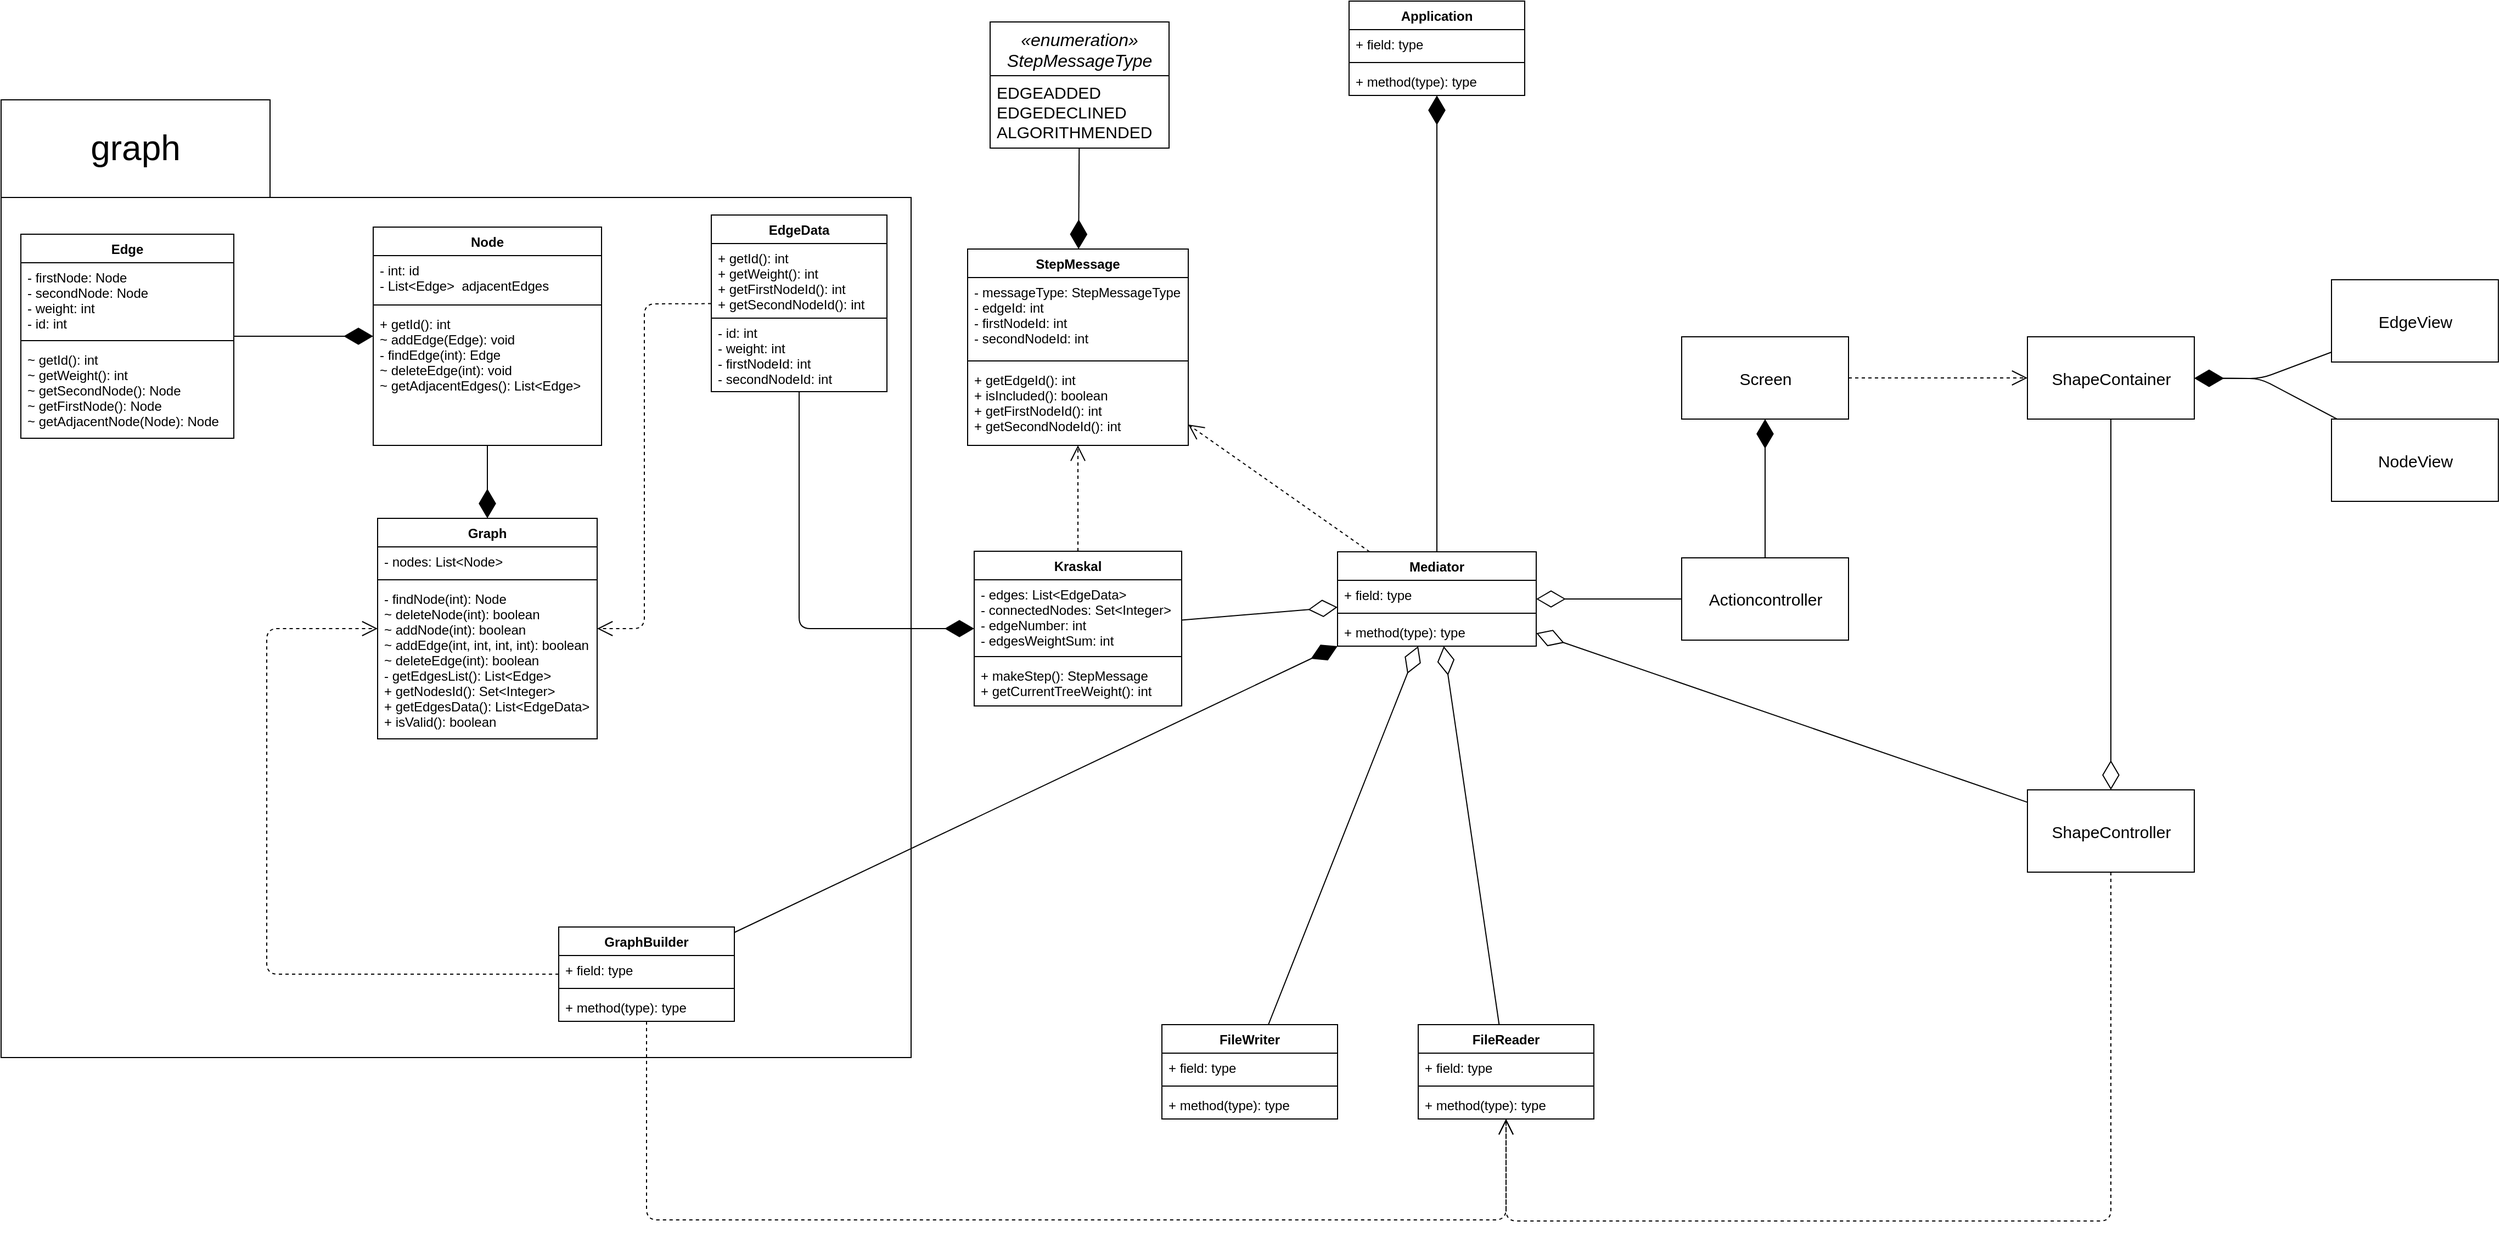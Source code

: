 <mxfile>
    <diagram id="Gndt4bWzFEOanfgfqyMN" name="Страница 1">
        <mxGraphModel dx="2503" dy="1428" grid="0" gridSize="10" guides="1" tooltips="1" connect="1" arrows="1" fold="1" page="1" pageScale="1" pageWidth="5000" pageHeight="5000" math="0" shadow="0">
            <root>
                <mxCell id="0"/>
                <mxCell id="1" parent="0"/>
                <mxCell id="73" value="package" style="shape=folder;fontStyle=1;spacingTop=10;tabWidth=245;tabHeight=89;tabPosition=left;html=1;textOpacity=0;movable=0;resizable=0;rotatable=0;deletable=0;editable=0;connectable=0;" vertex="1" parent="1">
                    <mxGeometry x="586" y="686" width="829" height="873" as="geometry"/>
                </mxCell>
                <mxCell id="2" value="Node" style="swimlane;fontStyle=1;align=center;verticalAlign=top;childLayout=stackLayout;horizontal=1;startSize=26;horizontalStack=0;resizeParent=1;resizeParentMax=0;resizeLast=0;collapsible=1;marginBottom=0;movable=0;resizable=0;rotatable=0;deletable=0;editable=0;connectable=0;" parent="1" vertex="1">
                    <mxGeometry x="925" y="802" width="208" height="199" as="geometry"/>
                </mxCell>
                <mxCell id="3" value="- int: id&#10;- List&lt;Edge&gt;  adjacentEdges" style="text;strokeColor=none;fillColor=none;align=left;verticalAlign=top;spacingLeft=4;spacingRight=4;overflow=hidden;rotatable=0;points=[[0,0.5],[1,0.5]];portConstraint=eastwest;movable=0;resizable=0;deletable=0;editable=0;connectable=0;" parent="2" vertex="1">
                    <mxGeometry y="26" width="208" height="41" as="geometry"/>
                </mxCell>
                <mxCell id="4" value="" style="line;strokeWidth=1;fillColor=none;align=left;verticalAlign=middle;spacingTop=-1;spacingLeft=3;spacingRight=3;rotatable=0;labelPosition=right;points=[];portConstraint=eastwest;strokeColor=inherit;movable=0;resizable=0;deletable=0;editable=0;connectable=0;" parent="2" vertex="1">
                    <mxGeometry y="67" width="208" height="8" as="geometry"/>
                </mxCell>
                <mxCell id="5" value="+ getId(): int&#10;~ addEdge(Edge): void&#10;- findEdge(int): Edge&#10;~ deleteEdge(int): void&#10;~ getAdjacentEdges(): List&lt;Edge&gt;&#10;" style="text;strokeColor=none;fillColor=none;align=left;verticalAlign=top;spacingLeft=4;spacingRight=4;overflow=hidden;rotatable=0;points=[[0,0.5],[1,0.5]];portConstraint=eastwest;movable=0;resizable=0;deletable=0;editable=0;connectable=0;" parent="2" vertex="1">
                    <mxGeometry y="75" width="208" height="124" as="geometry"/>
                </mxCell>
                <mxCell id="6" value="Graph" style="swimlane;fontStyle=1;align=center;verticalAlign=top;childLayout=stackLayout;horizontal=1;startSize=26;horizontalStack=0;resizeParent=1;resizeParentMax=0;resizeLast=0;collapsible=1;marginBottom=0;movable=0;resizable=0;rotatable=0;deletable=0;editable=0;connectable=0;" parent="1" vertex="1">
                    <mxGeometry x="929" y="1067.5" width="200" height="201" as="geometry"/>
                </mxCell>
                <mxCell id="7" value="- nodes: List&lt;Node&gt;" style="text;strokeColor=none;fillColor=none;align=left;verticalAlign=top;spacingLeft=4;spacingRight=4;overflow=hidden;rotatable=0;points=[[0,0.5],[1,0.5]];portConstraint=eastwest;movable=0;resizable=0;deletable=0;editable=0;connectable=0;" parent="6" vertex="1">
                    <mxGeometry y="26" width="200" height="26" as="geometry"/>
                </mxCell>
                <mxCell id="8" value="" style="line;strokeWidth=1;fillColor=none;align=left;verticalAlign=middle;spacingTop=-1;spacingLeft=3;spacingRight=3;rotatable=0;labelPosition=right;points=[];portConstraint=eastwest;strokeColor=inherit;movable=0;resizable=0;deletable=0;editable=0;connectable=0;" parent="6" vertex="1">
                    <mxGeometry y="52" width="200" height="8" as="geometry"/>
                </mxCell>
                <mxCell id="9" value="- findNode(int): Node&#10;~ deleteNode(int): boolean&#10;~ addNode(int): boolean&#10;~ addEdge(int, int, int, int): boolean&#10;~ deleteEdge(int): boolean&#10;- getEdgesList(): List&lt;Edge&gt;&#10;+ getNodesId(): Set&lt;Integer&gt;&#10;+ getEdgesData(): List&lt;EdgeData&gt;&#10;+ isValid(): boolean" style="text;strokeColor=none;fillColor=none;align=left;verticalAlign=top;spacingLeft=4;spacingRight=4;overflow=hidden;rotatable=0;points=[[0,0.5],[1,0.5]];portConstraint=eastwest;movable=0;resizable=0;deletable=0;editable=0;connectable=0;" parent="6" vertex="1">
                    <mxGeometry y="60" width="200" height="141" as="geometry"/>
                </mxCell>
                <mxCell id="10" value="GraphBuilder" style="swimlane;fontStyle=1;align=center;verticalAlign=top;childLayout=stackLayout;horizontal=1;startSize=26;horizontalStack=0;resizeParent=1;resizeParentMax=0;resizeLast=0;collapsible=1;marginBottom=0;" parent="1" vertex="1">
                    <mxGeometry x="1094" y="1440" width="160" height="86" as="geometry"/>
                </mxCell>
                <mxCell id="11" value="+ field: type" style="text;strokeColor=none;fillColor=none;align=left;verticalAlign=top;spacingLeft=4;spacingRight=4;overflow=hidden;rotatable=0;points=[[0,0.5],[1,0.5]];portConstraint=eastwest;" parent="10" vertex="1">
                    <mxGeometry y="26" width="160" height="26" as="geometry"/>
                </mxCell>
                <mxCell id="12" value="" style="line;strokeWidth=1;fillColor=none;align=left;verticalAlign=middle;spacingTop=-1;spacingLeft=3;spacingRight=3;rotatable=0;labelPosition=right;points=[];portConstraint=eastwest;strokeColor=inherit;" parent="10" vertex="1">
                    <mxGeometry y="52" width="160" height="8" as="geometry"/>
                </mxCell>
                <mxCell id="13" value="+ method(type): type" style="text;strokeColor=none;fillColor=none;align=left;verticalAlign=top;spacingLeft=4;spacingRight=4;overflow=hidden;rotatable=0;points=[[0,0.5],[1,0.5]];portConstraint=eastwest;" parent="10" vertex="1">
                    <mxGeometry y="60" width="160" height="26" as="geometry"/>
                </mxCell>
                <mxCell id="18" value="" style="endArrow=diamondThin;endFill=1;endSize=24;html=1;movable=0;resizable=0;rotatable=0;deletable=0;editable=0;connectable=0;" parent="1" source="2" target="6" edge="1">
                    <mxGeometry width="160" relative="1" as="geometry">
                        <mxPoint x="932" y="895" as="sourcePoint"/>
                        <mxPoint x="1104" y="601" as="targetPoint"/>
                    </mxGeometry>
                </mxCell>
                <mxCell id="19" value="FileReader&#10;" style="swimlane;fontStyle=1;align=center;verticalAlign=top;childLayout=stackLayout;horizontal=1;startSize=26;horizontalStack=0;resizeParent=1;resizeParentMax=0;resizeLast=0;collapsible=1;marginBottom=0;" parent="1" vertex="1">
                    <mxGeometry x="1877" y="1529" width="160" height="86" as="geometry"/>
                </mxCell>
                <mxCell id="20" value="+ field: type" style="text;strokeColor=none;fillColor=none;align=left;verticalAlign=top;spacingLeft=4;spacingRight=4;overflow=hidden;rotatable=0;points=[[0,0.5],[1,0.5]];portConstraint=eastwest;" parent="19" vertex="1">
                    <mxGeometry y="26" width="160" height="26" as="geometry"/>
                </mxCell>
                <mxCell id="21" value="" style="line;strokeWidth=1;fillColor=none;align=left;verticalAlign=middle;spacingTop=-1;spacingLeft=3;spacingRight=3;rotatable=0;labelPosition=right;points=[];portConstraint=eastwest;strokeColor=inherit;" parent="19" vertex="1">
                    <mxGeometry y="52" width="160" height="8" as="geometry"/>
                </mxCell>
                <mxCell id="22" value="+ method(type): type" style="text;strokeColor=none;fillColor=none;align=left;verticalAlign=top;spacingLeft=4;spacingRight=4;overflow=hidden;rotatable=0;points=[[0,0.5],[1,0.5]];portConstraint=eastwest;" parent="19" vertex="1">
                    <mxGeometry y="60" width="160" height="26" as="geometry"/>
                </mxCell>
                <mxCell id="23" value="Use" style="endArrow=open;endSize=12;dashed=1;html=1;textOpacity=0;movable=0;resizable=0;rotatable=0;deletable=0;editable=0;connectable=0;" parent="1" source="10" target="6" edge="1">
                    <mxGeometry width="160" relative="1" as="geometry">
                        <mxPoint x="1321" y="845" as="sourcePoint"/>
                        <mxPoint x="1481" y="845" as="targetPoint"/>
                        <Array as="points">
                            <mxPoint x="828" y="1483"/>
                            <mxPoint x="828" y="1168"/>
                        </Array>
                    </mxGeometry>
                </mxCell>
                <mxCell id="28" value="StepMessage" style="swimlane;fontStyle=1;align=center;verticalAlign=top;childLayout=stackLayout;horizontal=1;startSize=26;horizontalStack=0;resizeParent=1;resizeParentMax=0;resizeLast=0;collapsible=1;marginBottom=0;movable=1;resizable=1;rotatable=1;deletable=1;editable=1;connectable=1;" parent="1" vertex="1">
                    <mxGeometry x="1466.5" y="822" width="201" height="179" as="geometry"/>
                </mxCell>
                <mxCell id="29" value="- messageType: StepMessageType&#10;- edgeId: int&#10;- firstNodeId: int&#10;- secondNodeId: int" style="text;strokeColor=none;fillColor=none;align=left;verticalAlign=top;spacingLeft=4;spacingRight=4;overflow=hidden;rotatable=1;points=[[0,0.5],[1,0.5]];portConstraint=eastwest;movable=1;resizable=1;deletable=1;editable=1;connectable=1;" parent="28" vertex="1">
                    <mxGeometry y="26" width="201" height="72" as="geometry"/>
                </mxCell>
                <mxCell id="30" value="" style="line;strokeWidth=1;fillColor=none;align=left;verticalAlign=middle;spacingTop=-1;spacingLeft=3;spacingRight=3;rotatable=1;labelPosition=right;points=[];portConstraint=eastwest;strokeColor=inherit;movable=1;resizable=1;deletable=1;editable=1;connectable=1;" parent="28" vertex="1">
                    <mxGeometry y="98" width="201" height="8" as="geometry"/>
                </mxCell>
                <mxCell id="31" value="+ getEdgeId(): int&#10;+ isIncluded(): boolean&#10;+ getFirstNodeId(): int&#10;+ getSecondNodeId(): int " style="text;strokeColor=none;fillColor=none;align=left;verticalAlign=top;spacingLeft=4;spacingRight=4;overflow=hidden;rotatable=1;points=[[0,0.5],[1,0.5]];portConstraint=eastwest;movable=1;resizable=1;deletable=1;editable=1;connectable=1;" parent="28" vertex="1">
                    <mxGeometry y="106" width="201" height="73" as="geometry"/>
                </mxCell>
                <mxCell id="32" value="Kraskal" style="swimlane;fontStyle=1;align=center;verticalAlign=top;childLayout=stackLayout;horizontal=1;startSize=26;horizontalStack=0;resizeParent=1;resizeParentMax=0;resizeLast=0;collapsible=1;marginBottom=0;" parent="1" vertex="1">
                    <mxGeometry x="1472.5" y="1097.5" width="189" height="141" as="geometry"/>
                </mxCell>
                <mxCell id="33" value="- edges: List&lt;EdgeData&gt;&#10;- connectedNodes: Set&lt;Integer&gt;&#10;- edgeNumber: int&#10;- edgesWeightSum: int" style="text;strokeColor=none;fillColor=none;align=left;verticalAlign=top;spacingLeft=4;spacingRight=4;overflow=hidden;rotatable=0;points=[[0,0.5],[1,0.5]];portConstraint=eastwest;" parent="32" vertex="1">
                    <mxGeometry y="26" width="189" height="66" as="geometry"/>
                </mxCell>
                <mxCell id="34" value="" style="line;strokeWidth=1;fillColor=none;align=left;verticalAlign=middle;spacingTop=-1;spacingLeft=3;spacingRight=3;rotatable=0;labelPosition=right;points=[];portConstraint=eastwest;strokeColor=inherit;" parent="32" vertex="1">
                    <mxGeometry y="92" width="189" height="8" as="geometry"/>
                </mxCell>
                <mxCell id="35" value="+ makeStep(): StepMessage&#10;+ getCurrentTreeWeight(): int" style="text;strokeColor=none;fillColor=none;align=left;verticalAlign=top;spacingLeft=4;spacingRight=4;overflow=hidden;rotatable=0;points=[[0,0.5],[1,0.5]];portConstraint=eastwest;" parent="32" vertex="1">
                    <mxGeometry y="100" width="189" height="41" as="geometry"/>
                </mxCell>
                <mxCell id="36" value="Use" style="endArrow=open;endSize=12;dashed=1;html=1;textOpacity=0;" parent="1" source="32" target="28" edge="1">
                    <mxGeometry width="160" relative="1" as="geometry">
                        <mxPoint x="1292" y="1024" as="sourcePoint"/>
                        <mxPoint x="1292" y="1111" as="targetPoint"/>
                        <Array as="points"/>
                    </mxGeometry>
                </mxCell>
                <mxCell id="39" value="Mediator" style="swimlane;fontStyle=1;align=center;verticalAlign=top;childLayout=stackLayout;horizontal=1;startSize=26;horizontalStack=0;resizeParent=1;resizeParentMax=0;resizeLast=0;collapsible=1;marginBottom=0;" parent="1" vertex="1">
                    <mxGeometry x="1803.5" y="1098" width="181" height="86" as="geometry"/>
                </mxCell>
                <mxCell id="40" value="+ field: type" style="text;strokeColor=none;fillColor=none;align=left;verticalAlign=top;spacingLeft=4;spacingRight=4;overflow=hidden;rotatable=0;points=[[0,0.5],[1,0.5]];portConstraint=eastwest;" parent="39" vertex="1">
                    <mxGeometry y="26" width="181" height="26" as="geometry"/>
                </mxCell>
                <mxCell id="41" value="" style="line;strokeWidth=1;fillColor=none;align=left;verticalAlign=middle;spacingTop=-1;spacingLeft=3;spacingRight=3;rotatable=0;labelPosition=right;points=[];portConstraint=eastwest;strokeColor=inherit;" parent="39" vertex="1">
                    <mxGeometry y="52" width="181" height="8" as="geometry"/>
                </mxCell>
                <mxCell id="42" value="+ method(type): type" style="text;strokeColor=none;fillColor=none;align=left;verticalAlign=top;spacingLeft=4;spacingRight=4;overflow=hidden;rotatable=0;points=[[0,0.5],[1,0.5]];portConstraint=eastwest;" parent="39" vertex="1">
                    <mxGeometry y="60" width="181" height="26" as="geometry"/>
                </mxCell>
                <mxCell id="43" value="Application&#10;" style="swimlane;fontStyle=1;align=center;verticalAlign=top;childLayout=stackLayout;horizontal=1;startSize=26;horizontalStack=0;resizeParent=1;resizeParentMax=0;resizeLast=0;collapsible=1;marginBottom=0;" parent="1" vertex="1">
                    <mxGeometry x="1814" y="596" width="160" height="86" as="geometry"/>
                </mxCell>
                <mxCell id="44" value="+ field: type" style="text;strokeColor=none;fillColor=none;align=left;verticalAlign=top;spacingLeft=4;spacingRight=4;overflow=hidden;rotatable=0;points=[[0,0.5],[1,0.5]];portConstraint=eastwest;" parent="43" vertex="1">
                    <mxGeometry y="26" width="160" height="26" as="geometry"/>
                </mxCell>
                <mxCell id="45" value="" style="line;strokeWidth=1;fillColor=none;align=left;verticalAlign=middle;spacingTop=-1;spacingLeft=3;spacingRight=3;rotatable=0;labelPosition=right;points=[];portConstraint=eastwest;strokeColor=inherit;" parent="43" vertex="1">
                    <mxGeometry y="52" width="160" height="8" as="geometry"/>
                </mxCell>
                <mxCell id="46" value="+ method(type): type" style="text;strokeColor=none;fillColor=none;align=left;verticalAlign=top;spacingLeft=4;spacingRight=4;overflow=hidden;rotatable=0;points=[[0,0.5],[1,0.5]];portConstraint=eastwest;" parent="43" vertex="1">
                    <mxGeometry y="60" width="160" height="26" as="geometry"/>
                </mxCell>
                <mxCell id="47" value="" style="endArrow=diamondThin;endFill=1;endSize=24;html=1;" parent="1" source="39" target="43" edge="1">
                    <mxGeometry width="160" relative="1" as="geometry">
                        <mxPoint x="1802" y="1018" as="sourcePoint"/>
                        <mxPoint x="1962" y="1018" as="targetPoint"/>
                    </mxGeometry>
                </mxCell>
                <mxCell id="56" value="" style="endArrow=diamondThin;endFill=0;endSize=24;html=1;strokeWidth=1;sourcePerimeterSpacing=0;targetPerimeterSpacing=0;" parent="1" source="32" target="39" edge="1">
                    <mxGeometry width="160" relative="1" as="geometry">
                        <mxPoint x="2278" y="1152.996" as="sourcePoint"/>
                        <mxPoint x="1994.5" y="1151.483" as="targetPoint"/>
                    </mxGeometry>
                </mxCell>
                <mxCell id="57" value="" style="endArrow=diamondThin;endFill=0;endSize=24;html=1;strokeWidth=1;sourcePerimeterSpacing=0;targetPerimeterSpacing=0;" parent="1" source="19" target="39" edge="1">
                    <mxGeometry width="160" relative="1" as="geometry">
                        <mxPoint x="2288" y="1162.996" as="sourcePoint"/>
                        <mxPoint x="2004.5" y="1161.483" as="targetPoint"/>
                        <Array as="points"/>
                    </mxGeometry>
                </mxCell>
                <mxCell id="58" value="Use" style="endArrow=open;endSize=12;dashed=1;html=1;strokeWidth=1;sourcePerimeterSpacing=0;targetPerimeterSpacing=0;textOpacity=0;" parent="1" source="39" target="28" edge="1">
                    <mxGeometry width="160" relative="1" as="geometry">
                        <mxPoint x="1760" y="1289" as="sourcePoint"/>
                        <mxPoint x="1968" y="1221" as="targetPoint"/>
                    </mxGeometry>
                </mxCell>
                <mxCell id="59" value="Edge" style="swimlane;fontStyle=1;align=center;verticalAlign=top;childLayout=stackLayout;horizontal=1;startSize=26;horizontalStack=0;resizeParent=1;resizeParentMax=0;resizeLast=0;collapsible=1;marginBottom=0;movable=0;resizable=0;rotatable=0;deletable=0;editable=0;connectable=0;" vertex="1" parent="1">
                    <mxGeometry x="604" y="808.5" width="194" height="186" as="geometry"/>
                </mxCell>
                <mxCell id="60" value="- firstNode: Node&#10;- secondNode: Node&#10;- weight: int&#10;- id: int" style="text;strokeColor=none;fillColor=none;align=left;verticalAlign=top;spacingLeft=4;spacingRight=4;overflow=hidden;rotatable=0;points=[[0,0.5],[1,0.5]];portConstraint=eastwest;movable=0;resizable=0;deletable=0;editable=0;connectable=0;" vertex="1" parent="59">
                    <mxGeometry y="26" width="194" height="67" as="geometry"/>
                </mxCell>
                <mxCell id="61" value="" style="line;strokeWidth=1;fillColor=none;align=left;verticalAlign=middle;spacingTop=-1;spacingLeft=3;spacingRight=3;rotatable=0;labelPosition=right;points=[];portConstraint=eastwest;strokeColor=inherit;movable=0;resizable=0;deletable=0;editable=0;connectable=0;" vertex="1" parent="59">
                    <mxGeometry y="93" width="194" height="8" as="geometry"/>
                </mxCell>
                <mxCell id="62" value="~ getId(): int&#10;~ getWeight(): int&#10;~ getSecondNode(): Node&#10;~ getFirstNode(): Node&#10;~ getAdjacentNode(Node): Node&#10;" style="text;strokeColor=none;fillColor=none;align=left;verticalAlign=top;spacingLeft=4;spacingRight=4;overflow=hidden;rotatable=0;points=[[0,0.5],[1,0.5]];portConstraint=eastwest;movable=0;resizable=0;deletable=0;editable=0;connectable=0;" vertex="1" parent="59">
                    <mxGeometry y="101" width="194" height="85" as="geometry"/>
                </mxCell>
                <mxCell id="63" value="" style="endArrow=diamondThin;endFill=1;endSize=24;html=1;movable=0;resizable=0;rotatable=0;deletable=0;editable=0;connectable=0;" edge="1" parent="1" source="59" target="2">
                    <mxGeometry width="160" relative="1" as="geometry">
                        <mxPoint x="834" y="1014" as="sourcePoint"/>
                        <mxPoint x="994" y="1014" as="targetPoint"/>
                    </mxGeometry>
                </mxCell>
                <mxCell id="65" value="EdgeData" style="swimlane;fontStyle=1;align=center;verticalAlign=top;childLayout=stackLayout;horizontal=1;startSize=26;horizontalStack=0;resizeParent=1;resizeParentMax=0;resizeLast=0;collapsible=1;marginBottom=0;movable=1;resizable=1;rotatable=1;deletable=1;editable=1;connectable=1;" vertex="1" parent="1">
                    <mxGeometry x="1233" y="791" width="160" height="161" as="geometry"/>
                </mxCell>
                <mxCell id="68" value="+ getId(): int&#10;+ getWeight(): int&#10;+ getFirstNodeId(): int&#10;+ getSecondNodeId(): int " style="text;strokeColor=none;fillColor=none;align=left;verticalAlign=top;spacingLeft=4;spacingRight=4;overflow=hidden;rotatable=1;points=[[0,0.5],[1,0.5]];portConstraint=eastwest;movable=1;resizable=1;deletable=1;editable=1;connectable=1;" vertex="1" parent="65">
                    <mxGeometry y="26" width="160" height="68" as="geometry"/>
                </mxCell>
                <mxCell id="66" value="- id: int&#10;- weight: int&#10;- firstNodeId: int&#10;- secondNodeId: int" style="text;strokeColor=none;fillColor=none;align=left;verticalAlign=top;spacingLeft=4;spacingRight=4;overflow=hidden;rotatable=1;points=[[0,0.5],[1,0.5]];portConstraint=eastwest;movable=1;resizable=1;deletable=1;editable=1;connectable=1;" vertex="1" parent="65">
                    <mxGeometry y="94" width="160" height="67" as="geometry"/>
                </mxCell>
                <mxCell id="67" value="" style="line;strokeWidth=1;fillColor=none;align=left;verticalAlign=middle;spacingTop=-1;spacingLeft=3;spacingRight=3;rotatable=0;labelPosition=right;points=[];portConstraint=eastwest;strokeColor=inherit;movable=0;resizable=0;deletable=0;editable=0;connectable=0;" vertex="1" parent="65">
                    <mxGeometry y="90" width="160" height="8" as="geometry"/>
                </mxCell>
                <mxCell id="69" value="Use" style="endArrow=open;endSize=12;dashed=1;html=1;textOpacity=0;movable=0;resizable=0;rotatable=0;deletable=0;editable=0;connectable=0;" edge="1" parent="1" source="65" target="6">
                    <mxGeometry width="160" relative="1" as="geometry">
                        <mxPoint x="1360" y="978" as="sourcePoint"/>
                        <mxPoint x="1520" y="978" as="targetPoint"/>
                        <Array as="points">
                            <mxPoint x="1172" y="872"/>
                            <mxPoint x="1172" y="1168"/>
                        </Array>
                    </mxGeometry>
                </mxCell>
                <mxCell id="72" value="" style="endArrow=diamondThin;endFill=1;endSize=24;html=1;movable=0;resizable=0;rotatable=0;deletable=0;editable=0;connectable=0;" edge="1" parent="1" source="65" target="32">
                    <mxGeometry width="160" relative="1" as="geometry">
                        <mxPoint x="1360" y="978" as="sourcePoint"/>
                        <mxPoint x="1520" y="978" as="targetPoint"/>
                        <Array as="points">
                            <mxPoint x="1313" y="1168"/>
                        </Array>
                    </mxGeometry>
                </mxCell>
                <mxCell id="74" value="&lt;font style=&quot;font-size: 32px;&quot;&gt;graph&lt;/font&gt;" style="text;html=1;strokeColor=none;fillColor=none;align=center;verticalAlign=middle;whiteSpace=wrap;rounded=0;" vertex="1" parent="1">
                    <mxGeometry x="586" y="686" width="245" height="88" as="geometry"/>
                </mxCell>
                <mxCell id="77" value="«enumeration»&#10;StepMessageType" style="swimlane;fontStyle=2;childLayout=stackLayout;horizontal=1;startSize=49;fillColor=none;horizontalStack=0;resizeParent=1;resizeParentMax=0;resizeLast=0;collapsible=1;marginBottom=0;fontSize=16;" vertex="1" parent="1">
                    <mxGeometry x="1487" y="615" width="163" height="115" as="geometry"/>
                </mxCell>
                <mxCell id="78" value="EDGEADDED&#10;EDGEDECLINED&#10;ALGORITHMENDED" style="text;strokeColor=none;fillColor=none;align=left;verticalAlign=top;spacingLeft=4;spacingRight=4;overflow=hidden;rotatable=0;points=[[0,0.5],[1,0.5]];portConstraint=eastwest;fontSize=15;" vertex="1" parent="77">
                    <mxGeometry y="49" width="163" height="66" as="geometry"/>
                </mxCell>
                <mxCell id="82" value="" style="endArrow=diamondThin;endFill=1;endSize=24;html=1;fontSize=16;" edge="1" parent="1" source="77" target="28">
                    <mxGeometry width="160" relative="1" as="geometry">
                        <mxPoint x="1610" y="706" as="sourcePoint"/>
                        <mxPoint x="1604" y="794" as="targetPoint"/>
                    </mxGeometry>
                </mxCell>
                <mxCell id="83" value="NodeView" style="html=1;fontSize=15;" vertex="1" parent="1">
                    <mxGeometry x="2709" y="977" width="152" height="75" as="geometry"/>
                </mxCell>
                <mxCell id="84" value="EdgeView" style="html=1;fontSize=15;" vertex="1" parent="1">
                    <mxGeometry x="2709" y="850" width="152" height="75" as="geometry"/>
                </mxCell>
                <mxCell id="85" value="ShapeContainer" style="html=1;fontSize=15;" vertex="1" parent="1">
                    <mxGeometry x="2432" y="902" width="152" height="75" as="geometry"/>
                </mxCell>
                <mxCell id="86" value="ShapeController" style="html=1;fontSize=15;" vertex="1" parent="1">
                    <mxGeometry x="2432" y="1315" width="152" height="75" as="geometry"/>
                </mxCell>
                <mxCell id="87" value="Screen" style="html=1;fontSize=15;" vertex="1" parent="1">
                    <mxGeometry x="2117" y="902" width="152" height="75" as="geometry"/>
                </mxCell>
                <mxCell id="88" value="" style="endArrow=diamondThin;endFill=1;endSize=24;html=1;fontSize=15;" edge="1" parent="1" source="83" target="85">
                    <mxGeometry width="160" relative="1" as="geometry">
                        <mxPoint x="2043" y="1304" as="sourcePoint"/>
                        <mxPoint x="2203" y="1304" as="targetPoint"/>
                        <Array as="points">
                            <mxPoint x="2644" y="940"/>
                        </Array>
                    </mxGeometry>
                </mxCell>
                <mxCell id="89" value="" style="endArrow=diamondThin;endFill=1;endSize=24;html=1;fontSize=15;" edge="1" parent="1" source="84" target="85">
                    <mxGeometry width="160" relative="1" as="geometry">
                        <mxPoint x="2043" y="1304" as="sourcePoint"/>
                        <mxPoint x="2203" y="1304" as="targetPoint"/>
                        <Array as="points">
                            <mxPoint x="2645" y="940"/>
                        </Array>
                    </mxGeometry>
                </mxCell>
                <mxCell id="90" value="Use" style="endArrow=open;endSize=12;dashed=1;html=1;fontSize=15;textOpacity=0;" edge="1" parent="1" source="87" target="85">
                    <mxGeometry width="160" relative="1" as="geometry">
                        <mxPoint x="2280" y="1206" as="sourcePoint"/>
                        <mxPoint x="2385" y="1172" as="targetPoint"/>
                    </mxGeometry>
                </mxCell>
                <mxCell id="92" value="" style="endArrow=diamondThin;endFill=0;endSize=24;html=1;fontSize=15;" edge="1" parent="1" source="85" target="86">
                    <mxGeometry width="160" relative="1" as="geometry">
                        <mxPoint x="2447" y="1182" as="sourcePoint"/>
                        <mxPoint x="2607" y="1182" as="targetPoint"/>
                    </mxGeometry>
                </mxCell>
                <mxCell id="93" value="Actioncontroller" style="html=1;fontSize=15;" vertex="1" parent="1">
                    <mxGeometry x="2117" y="1103.5" width="152" height="75" as="geometry"/>
                </mxCell>
                <mxCell id="95" value="" style="endArrow=diamondThin;endFill=1;endSize=24;html=1;fontSize=15;" edge="1" parent="1" source="93" target="87">
                    <mxGeometry width="160" relative="1" as="geometry">
                        <mxPoint x="2290" y="1120" as="sourcePoint"/>
                        <mxPoint x="2450" y="1120" as="targetPoint"/>
                    </mxGeometry>
                </mxCell>
                <mxCell id="96" value="" style="endArrow=diamondThin;endFill=0;endSize=24;html=1;fontSize=15;" edge="1" parent="1" source="93" target="39">
                    <mxGeometry width="160" relative="1" as="geometry">
                        <mxPoint x="2069" y="1075" as="sourcePoint"/>
                        <mxPoint x="2229" y="1075" as="targetPoint"/>
                    </mxGeometry>
                </mxCell>
                <mxCell id="97" value="FileWriter" style="swimlane;fontStyle=1;align=center;verticalAlign=top;childLayout=stackLayout;horizontal=1;startSize=26;horizontalStack=0;resizeParent=1;resizeParentMax=0;resizeLast=0;collapsible=1;marginBottom=0;" vertex="1" parent="1">
                    <mxGeometry x="1643.5" y="1529" width="160" height="86" as="geometry"/>
                </mxCell>
                <mxCell id="98" value="+ field: type" style="text;strokeColor=none;fillColor=none;align=left;verticalAlign=top;spacingLeft=4;spacingRight=4;overflow=hidden;rotatable=0;points=[[0,0.5],[1,0.5]];portConstraint=eastwest;" vertex="1" parent="97">
                    <mxGeometry y="26" width="160" height="26" as="geometry"/>
                </mxCell>
                <mxCell id="99" value="" style="line;strokeWidth=1;fillColor=none;align=left;verticalAlign=middle;spacingTop=-1;spacingLeft=3;spacingRight=3;rotatable=0;labelPosition=right;points=[];portConstraint=eastwest;strokeColor=inherit;" vertex="1" parent="97">
                    <mxGeometry y="52" width="160" height="8" as="geometry"/>
                </mxCell>
                <mxCell id="100" value="+ method(type): type" style="text;strokeColor=none;fillColor=none;align=left;verticalAlign=top;spacingLeft=4;spacingRight=4;overflow=hidden;rotatable=0;points=[[0,0.5],[1,0.5]];portConstraint=eastwest;" vertex="1" parent="97">
                    <mxGeometry y="60" width="160" height="26" as="geometry"/>
                </mxCell>
                <mxCell id="102" value="" style="endArrow=diamondThin;endFill=0;endSize=24;html=1;fontSize=15;" edge="1" parent="1" source="97" target="39">
                    <mxGeometry width="160" relative="1" as="geometry">
                        <mxPoint x="2017" y="1282" as="sourcePoint"/>
                        <mxPoint x="2177" y="1282" as="targetPoint"/>
                        <Array as="points"/>
                    </mxGeometry>
                </mxCell>
                <mxCell id="103" value="" style="endArrow=diamondThin;endFill=1;endSize=24;html=1;fontSize=15;" edge="1" parent="1" source="10" target="39">
                    <mxGeometry width="160" relative="1" as="geometry">
                        <mxPoint x="1431" y="1426" as="sourcePoint"/>
                        <mxPoint x="1591" y="1426" as="targetPoint"/>
                        <Array as="points"/>
                    </mxGeometry>
                </mxCell>
                <mxCell id="105" value="Use" style="endArrow=open;endSize=12;dashed=1;html=1;fontSize=15;textOpacity=0;" edge="1" parent="1" source="10" target="19">
                    <mxGeometry width="160" relative="1" as="geometry">
                        <mxPoint x="1264" y="1505.957" as="sourcePoint"/>
                        <mxPoint x="1653.5" y="1569.043" as="targetPoint"/>
                        <Array as="points">
                            <mxPoint x="1174" y="1707"/>
                            <mxPoint x="1957" y="1707"/>
                        </Array>
                    </mxGeometry>
                </mxCell>
                <mxCell id="106" value="" style="endArrow=diamondThin;endFill=0;endSize=24;html=1;fontSize=15;" edge="1" parent="1" source="86" target="39">
                    <mxGeometry width="160" relative="1" as="geometry">
                        <mxPoint x="2140" y="1382" as="sourcePoint"/>
                        <mxPoint x="2300" y="1382" as="targetPoint"/>
                    </mxGeometry>
                </mxCell>
                <mxCell id="107" value="Use" style="endArrow=open;endSize=12;dashed=1;html=1;fontSize=15;textOpacity=0;" edge="1" parent="1" source="86" target="19">
                    <mxGeometry width="160" relative="1" as="geometry">
                        <mxPoint x="2140" y="1382" as="sourcePoint"/>
                        <mxPoint x="2300" y="1382" as="targetPoint"/>
                        <Array as="points">
                            <mxPoint x="2508" y="1708"/>
                            <mxPoint x="1957" y="1708"/>
                        </Array>
                    </mxGeometry>
                </mxCell>
            </root>
        </mxGraphModel>
    </diagram>
</mxfile>
